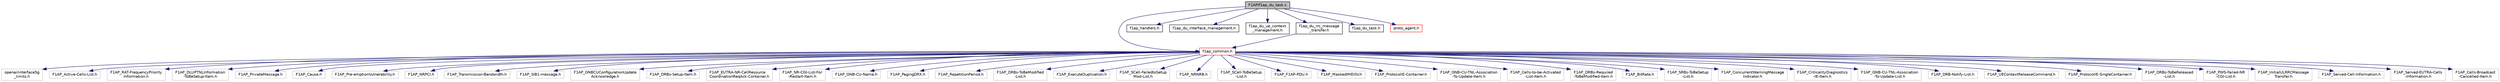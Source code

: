 digraph "F1AP/f1ap_du_task.c"
{
 // LATEX_PDF_SIZE
  edge [fontname="Helvetica",fontsize="10",labelfontname="Helvetica",labelfontsize="10"];
  node [fontname="Helvetica",fontsize="10",shape=record];
  Node1 [label="F1AP/f1ap_du_task.c",height=0.2,width=0.4,color="black", fillcolor="grey75", style="filled", fontcolor="black",tooltip="data structures for F1 interface modules"];
  Node1 -> Node2 [color="midnightblue",fontsize="10",style="solid",fontname="Helvetica"];
  Node2 [label="f1ap_common.h",height=0.2,width=0.4,color="red", fillcolor="white", style="filled",URL="$f1ap__common_8h.html",tooltip="f1ap procedures for both CU and DU"];
  Node2 -> Node3 [color="midnightblue",fontsize="10",style="solid",fontname="Helvetica"];
  Node3 [label="openairinterface5g\l_limits.h",height=0.2,width=0.4,color="grey75", fillcolor="white", style="filled",tooltip=" "];
  Node2 -> Node4 [color="midnightblue",fontsize="10",style="solid",fontname="Helvetica"];
  Node4 [label="F1AP_Active-Cells-List.h",height=0.2,width=0.4,color="grey75", fillcolor="white", style="filled",tooltip=" "];
  Node2 -> Node5 [color="midnightblue",fontsize="10",style="solid",fontname="Helvetica"];
  Node5 [label="F1AP_RAT-FrequencyPriority\lInformation.h",height=0.2,width=0.4,color="grey75", fillcolor="white", style="filled",tooltip=" "];
  Node2 -> Node6 [color="midnightblue",fontsize="10",style="solid",fontname="Helvetica"];
  Node6 [label="F1AP_DLUPTNLInformation\l-ToBeSetup-Item.h",height=0.2,width=0.4,color="grey75", fillcolor="white", style="filled",tooltip=" "];
  Node2 -> Node7 [color="midnightblue",fontsize="10",style="solid",fontname="Helvetica"];
  Node7 [label="F1AP_PrivateMessage.h",height=0.2,width=0.4,color="grey75", fillcolor="white", style="filled",tooltip=" "];
  Node2 -> Node8 [color="midnightblue",fontsize="10",style="solid",fontname="Helvetica"];
  Node8 [label="F1AP_Cause.h",height=0.2,width=0.4,color="grey75", fillcolor="white", style="filled",tooltip=" "];
  Node2 -> Node9 [color="midnightblue",fontsize="10",style="solid",fontname="Helvetica"];
  Node9 [label="F1AP_Pre-emptionVulnerability.h",height=0.2,width=0.4,color="grey75", fillcolor="white", style="filled",tooltip=" "];
  Node2 -> Node10 [color="midnightblue",fontsize="10",style="solid",fontname="Helvetica"];
  Node10 [label="F1AP_NRPCI.h",height=0.2,width=0.4,color="grey75", fillcolor="white", style="filled",tooltip=" "];
  Node2 -> Node11 [color="midnightblue",fontsize="10",style="solid",fontname="Helvetica"];
  Node11 [label="F1AP_Transmission-Bandwidth.h",height=0.2,width=0.4,color="grey75", fillcolor="white", style="filled",tooltip=" "];
  Node2 -> Node12 [color="midnightblue",fontsize="10",style="solid",fontname="Helvetica"];
  Node12 [label="F1AP_SIB1-message.h",height=0.2,width=0.4,color="grey75", fillcolor="white", style="filled",tooltip=" "];
  Node2 -> Node13 [color="midnightblue",fontsize="10",style="solid",fontname="Helvetica"];
  Node13 [label="F1AP_GNBCUConfigurationUpdate\lAcknowledge.h",height=0.2,width=0.4,color="grey75", fillcolor="white", style="filled",tooltip=" "];
  Node2 -> Node14 [color="midnightblue",fontsize="10",style="solid",fontname="Helvetica"];
  Node14 [label="F1AP_DRBs-Setup-Item.h",height=0.2,width=0.4,color="grey75", fillcolor="white", style="filled",tooltip=" "];
  Node2 -> Node15 [color="midnightblue",fontsize="10",style="solid",fontname="Helvetica"];
  Node15 [label="F1AP_EUTRA-NR-CellResource\lCoordinationReqAck-Container.h",height=0.2,width=0.4,color="grey75", fillcolor="white", style="filled",tooltip=" "];
  Node2 -> Node16 [color="midnightblue",fontsize="10",style="solid",fontname="Helvetica"];
  Node16 [label="F1AP_NR-CGI-List-For\l-Restart-Item.h",height=0.2,width=0.4,color="grey75", fillcolor="white", style="filled",tooltip=" "];
  Node2 -> Node17 [color="midnightblue",fontsize="10",style="solid",fontname="Helvetica"];
  Node17 [label="F1AP_GNB-CU-Name.h",height=0.2,width=0.4,color="grey75", fillcolor="white", style="filled",tooltip=" "];
  Node2 -> Node18 [color="midnightblue",fontsize="10",style="solid",fontname="Helvetica"];
  Node18 [label="F1AP_PagingDRX.h",height=0.2,width=0.4,color="grey75", fillcolor="white", style="filled",tooltip=" "];
  Node2 -> Node19 [color="midnightblue",fontsize="10",style="solid",fontname="Helvetica"];
  Node19 [label="F1AP_RepetitionPeriod.h",height=0.2,width=0.4,color="grey75", fillcolor="white", style="filled",tooltip=" "];
  Node2 -> Node20 [color="midnightblue",fontsize="10",style="solid",fontname="Helvetica"];
  Node20 [label="F1AP_DRBs-ToBeModified\l-List.h",height=0.2,width=0.4,color="grey75", fillcolor="white", style="filled",tooltip=" "];
  Node2 -> Node21 [color="midnightblue",fontsize="10",style="solid",fontname="Helvetica"];
  Node21 [label="F1AP_ExecuteDuplication.h",height=0.2,width=0.4,color="grey75", fillcolor="white", style="filled",tooltip=" "];
  Node2 -> Node22 [color="midnightblue",fontsize="10",style="solid",fontname="Helvetica"];
  Node22 [label="F1AP_SCell-FailedtoSetup\lMod-List.h",height=0.2,width=0.4,color="grey75", fillcolor="white", style="filled",tooltip=" "];
  Node2 -> Node23 [color="midnightblue",fontsize="10",style="solid",fontname="Helvetica"];
  Node23 [label="F1AP_NRNRB.h",height=0.2,width=0.4,color="grey75", fillcolor="white", style="filled",tooltip=" "];
  Node2 -> Node24 [color="midnightblue",fontsize="10",style="solid",fontname="Helvetica"];
  Node24 [label="F1AP_SCell-ToBeSetup\l-List.h",height=0.2,width=0.4,color="grey75", fillcolor="white", style="filled",tooltip=" "];
  Node2 -> Node25 [color="midnightblue",fontsize="10",style="solid",fontname="Helvetica"];
  Node25 [label="F1AP_F1AP-PDU.h",height=0.2,width=0.4,color="grey75", fillcolor="white", style="filled",tooltip=" "];
  Node2 -> Node26 [color="midnightblue",fontsize="10",style="solid",fontname="Helvetica"];
  Node26 [label="F1AP_MaskedIMEISV.h",height=0.2,width=0.4,color="grey75", fillcolor="white", style="filled",tooltip=" "];
  Node2 -> Node27 [color="midnightblue",fontsize="10",style="solid",fontname="Helvetica"];
  Node27 [label="F1AP_ProtocolIE-Container.h",height=0.2,width=0.4,color="grey75", fillcolor="white", style="filled",tooltip=" "];
  Node2 -> Node28 [color="midnightblue",fontsize="10",style="solid",fontname="Helvetica"];
  Node28 [label="F1AP_GNB-CU-TNL-Association\l-To-Update-Item.h",height=0.2,width=0.4,color="grey75", fillcolor="white", style="filled",tooltip=" "];
  Node2 -> Node29 [color="midnightblue",fontsize="10",style="solid",fontname="Helvetica"];
  Node29 [label="F1AP_Cells-to-be-Activated\l-List-Item.h",height=0.2,width=0.4,color="grey75", fillcolor="white", style="filled",tooltip=" "];
  Node2 -> Node30 [color="midnightblue",fontsize="10",style="solid",fontname="Helvetica"];
  Node30 [label="F1AP_DRBs-Required\l-ToBeModified-Item.h",height=0.2,width=0.4,color="grey75", fillcolor="white", style="filled",tooltip=" "];
  Node2 -> Node31 [color="midnightblue",fontsize="10",style="solid",fontname="Helvetica"];
  Node31 [label="F1AP_BitRate.h",height=0.2,width=0.4,color="grey75", fillcolor="white", style="filled",tooltip=" "];
  Node2 -> Node32 [color="midnightblue",fontsize="10",style="solid",fontname="Helvetica"];
  Node32 [label="F1AP_SRBs-ToBeSetup\l-List.h",height=0.2,width=0.4,color="grey75", fillcolor="white", style="filled",tooltip=" "];
  Node2 -> Node33 [color="midnightblue",fontsize="10",style="solid",fontname="Helvetica"];
  Node33 [label="F1AP_ConcurrentWarningMessage\lIndicator.h",height=0.2,width=0.4,color="grey75", fillcolor="white", style="filled",tooltip=" "];
  Node2 -> Node34 [color="midnightblue",fontsize="10",style="solid",fontname="Helvetica"];
  Node34 [label="F1AP_CriticalityDiagnostics\l-IE-Item.h",height=0.2,width=0.4,color="grey75", fillcolor="white", style="filled",tooltip=" "];
  Node2 -> Node35 [color="midnightblue",fontsize="10",style="solid",fontname="Helvetica"];
  Node35 [label="F1AP_GNB-CU-TNL-Association\l-To-Update-List.h",height=0.2,width=0.4,color="grey75", fillcolor="white", style="filled",tooltip=" "];
  Node2 -> Node36 [color="midnightblue",fontsize="10",style="solid",fontname="Helvetica"];
  Node36 [label="F1AP_DRB-Notify-List.h",height=0.2,width=0.4,color="grey75", fillcolor="white", style="filled",tooltip=" "];
  Node2 -> Node37 [color="midnightblue",fontsize="10",style="solid",fontname="Helvetica"];
  Node37 [label="F1AP_UEContextReleaseCommand.h",height=0.2,width=0.4,color="grey75", fillcolor="white", style="filled",tooltip=" "];
  Node2 -> Node38 [color="midnightblue",fontsize="10",style="solid",fontname="Helvetica"];
  Node38 [label="F1AP_ProtocolIE-SingleContainer.h",height=0.2,width=0.4,color="grey75", fillcolor="white", style="filled",tooltip=" "];
  Node2 -> Node39 [color="midnightblue",fontsize="10",style="solid",fontname="Helvetica"];
  Node39 [label="F1AP_DRBs-ToBeReleased\l-List.h",height=0.2,width=0.4,color="grey75", fillcolor="white", style="filled",tooltip=" "];
  Node2 -> Node40 [color="midnightblue",fontsize="10",style="solid",fontname="Helvetica"];
  Node40 [label="F1AP_PWS-Failed-NR\l-CGI-List.h",height=0.2,width=0.4,color="grey75", fillcolor="white", style="filled",tooltip=" "];
  Node2 -> Node41 [color="midnightblue",fontsize="10",style="solid",fontname="Helvetica"];
  Node41 [label="F1AP_InitialULRRCMessage\lTransfer.h",height=0.2,width=0.4,color="grey75", fillcolor="white", style="filled",tooltip=" "];
  Node2 -> Node42 [color="midnightblue",fontsize="10",style="solid",fontname="Helvetica"];
  Node42 [label="F1AP_Served-Cell-Information.h",height=0.2,width=0.4,color="grey75", fillcolor="white", style="filled",tooltip=" "];
  Node2 -> Node43 [color="midnightblue",fontsize="10",style="solid",fontname="Helvetica"];
  Node43 [label="F1AP_Served-EUTRA-Cells\l-Information.h",height=0.2,width=0.4,color="grey75", fillcolor="white", style="filled",tooltip=" "];
  Node2 -> Node44 [color="midnightblue",fontsize="10",style="solid",fontname="Helvetica"];
  Node44 [label="F1AP_Cells-Broadcast\l-Cancelled-Item.h",height=0.2,width=0.4,color="grey75", fillcolor="white", style="filled",tooltip=" "];
  Node1 -> Node386 [color="midnightblue",fontsize="10",style="solid",fontname="Helvetica"];
  Node386 [label="f1ap_handlers.h",height=0.2,width=0.4,color="black", fillcolor="white", style="filled",URL="$f1ap__handlers_8h.html",tooltip="f1ap messages handlers"];
  Node1 -> Node387 [color="midnightblue",fontsize="10",style="solid",fontname="Helvetica"];
  Node387 [label="f1ap_du_interface_management.h",height=0.2,width=0.4,color="black", fillcolor="white", style="filled",URL="$f1ap__du__interface__management_8h.html",tooltip="f1ap interface management for DU"];
  Node1 -> Node388 [color="midnightblue",fontsize="10",style="solid",fontname="Helvetica"];
  Node388 [label="f1ap_du_ue_context\l_management.h",height=0.2,width=0.4,color="black", fillcolor="white", style="filled",URL="$f1ap__du__ue__context__management_8h.html",tooltip="f1ap ue context management for DU"];
  Node1 -> Node389 [color="midnightblue",fontsize="10",style="solid",fontname="Helvetica"];
  Node389 [label="f1ap_du_rrc_message\l_transfer.h",height=0.2,width=0.4,color="black", fillcolor="white", style="filled",URL="$f1ap__du__rrc__message__transfer_8h.html",tooltip="f1ap rrc message transfer for DU"];
  Node389 -> Node2 [color="midnightblue",fontsize="10",style="solid",fontname="Helvetica"];
  Node1 -> Node390 [color="midnightblue",fontsize="10",style="solid",fontname="Helvetica"];
  Node390 [label="f1ap_du_task.h",height=0.2,width=0.4,color="black", fillcolor="white", style="filled",URL="$f1ap__du__task_8h.html",tooltip=" "];
  Node1 -> Node391 [color="midnightblue",fontsize="10",style="solid",fontname="Helvetica"];
  Node391 [label="proto_agent.h",height=0.2,width=0.4,color="red", fillcolor="white", style="filled",URL="$proto__agent_8h.html",tooltip="top level protocol agent"];
}
